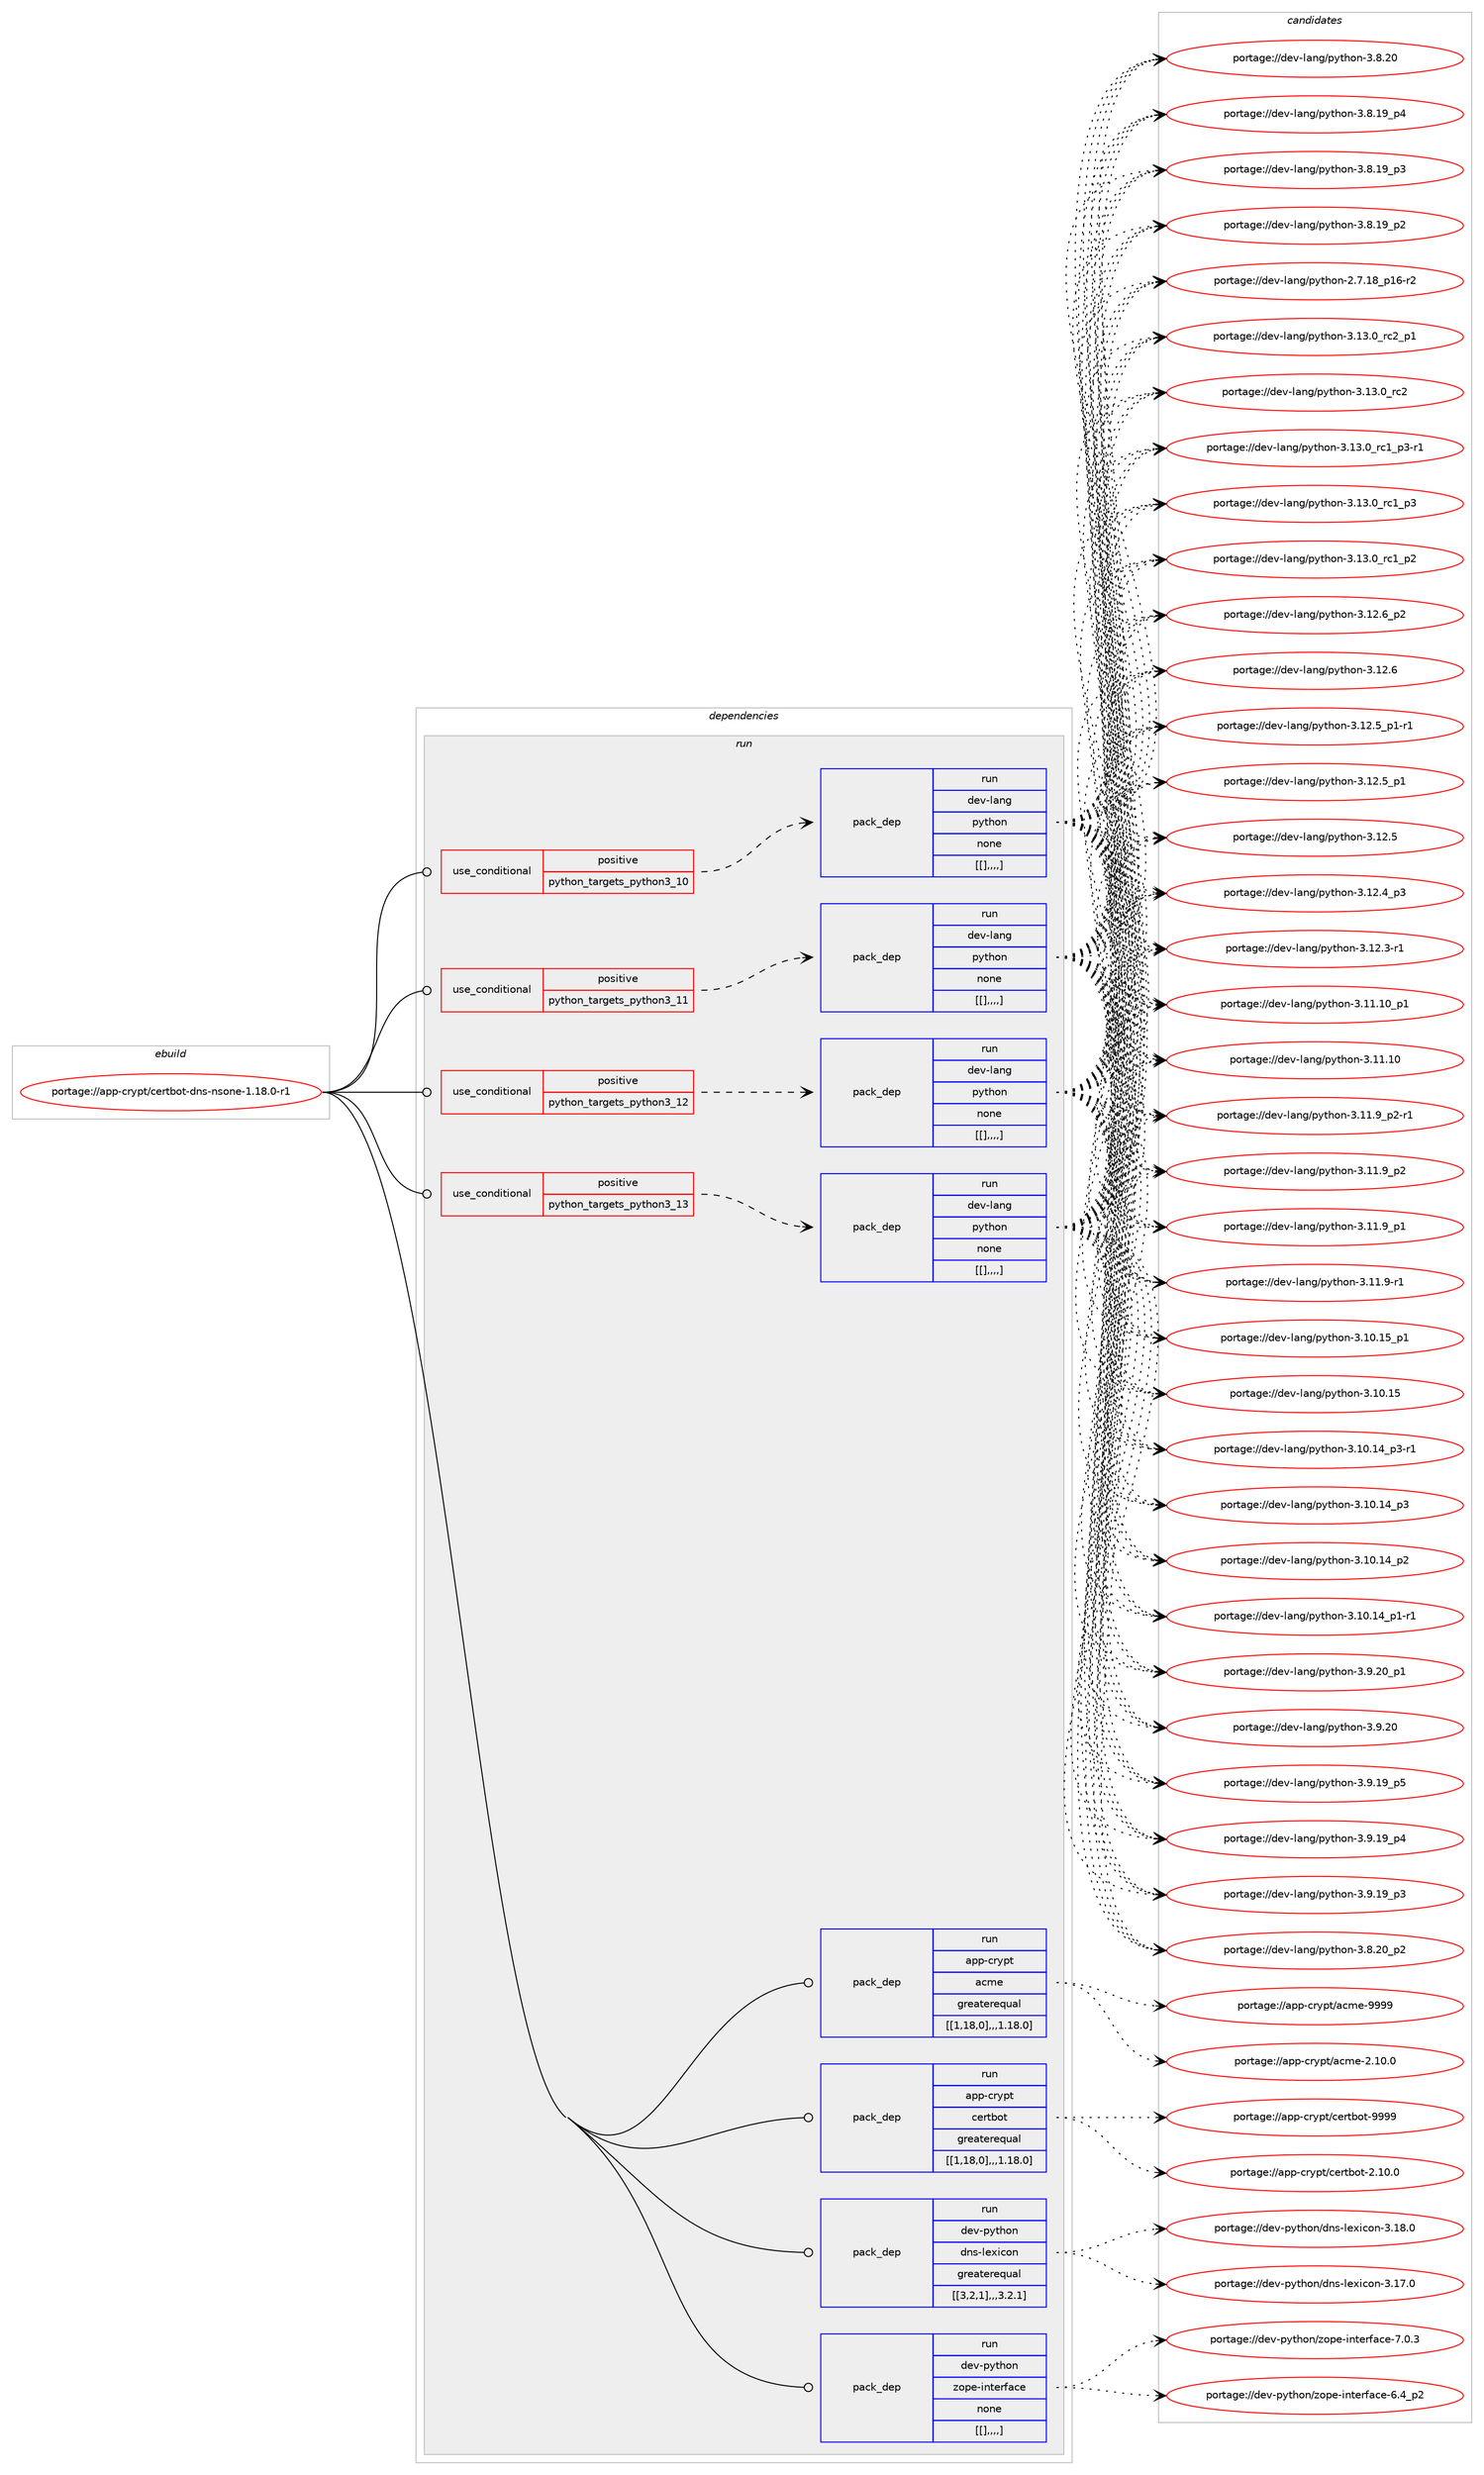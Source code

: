 digraph prolog {

# *************
# Graph options
# *************

newrank=true;
concentrate=true;
compound=true;
graph [rankdir=LR,fontname=Helvetica,fontsize=10,ranksep=1.5];#, ranksep=2.5, nodesep=0.2];
edge  [arrowhead=vee];
node  [fontname=Helvetica,fontsize=10];

# **********
# The ebuild
# **********

subgraph cluster_leftcol {
color=gray;
label=<<i>ebuild</i>>;
id [label="portage://app-crypt/certbot-dns-nsone-1.18.0-r1", color=red, width=4, href="../app-crypt/certbot-dns-nsone-1.18.0-r1.svg"];
}

# ****************
# The dependencies
# ****************

subgraph cluster_midcol {
color=gray;
label=<<i>dependencies</i>>;
subgraph cluster_compile {
fillcolor="#eeeeee";
style=filled;
label=<<i>compile</i>>;
}
subgraph cluster_compileandrun {
fillcolor="#eeeeee";
style=filled;
label=<<i>compile and run</i>>;
}
subgraph cluster_run {
fillcolor="#eeeeee";
style=filled;
label=<<i>run</i>>;
subgraph cond3543 {
dependency12906 [label=<<TABLE BORDER="0" CELLBORDER="1" CELLSPACING="0" CELLPADDING="4"><TR><TD ROWSPAN="3" CELLPADDING="10">use_conditional</TD></TR><TR><TD>positive</TD></TR><TR><TD>python_targets_python3_10</TD></TR></TABLE>>, shape=none, color=red];
subgraph pack9294 {
dependency12907 [label=<<TABLE BORDER="0" CELLBORDER="1" CELLSPACING="0" CELLPADDING="4" WIDTH="220"><TR><TD ROWSPAN="6" CELLPADDING="30">pack_dep</TD></TR><TR><TD WIDTH="110">run</TD></TR><TR><TD>dev-lang</TD></TR><TR><TD>python</TD></TR><TR><TD>none</TD></TR><TR><TD>[[],,,,]</TD></TR></TABLE>>, shape=none, color=blue];
}
dependency12906:e -> dependency12907:w [weight=20,style="dashed",arrowhead="vee"];
}
id:e -> dependency12906:w [weight=20,style="solid",arrowhead="odot"];
subgraph cond3544 {
dependency12908 [label=<<TABLE BORDER="0" CELLBORDER="1" CELLSPACING="0" CELLPADDING="4"><TR><TD ROWSPAN="3" CELLPADDING="10">use_conditional</TD></TR><TR><TD>positive</TD></TR><TR><TD>python_targets_python3_11</TD></TR></TABLE>>, shape=none, color=red];
subgraph pack9295 {
dependency12909 [label=<<TABLE BORDER="0" CELLBORDER="1" CELLSPACING="0" CELLPADDING="4" WIDTH="220"><TR><TD ROWSPAN="6" CELLPADDING="30">pack_dep</TD></TR><TR><TD WIDTH="110">run</TD></TR><TR><TD>dev-lang</TD></TR><TR><TD>python</TD></TR><TR><TD>none</TD></TR><TR><TD>[[],,,,]</TD></TR></TABLE>>, shape=none, color=blue];
}
dependency12908:e -> dependency12909:w [weight=20,style="dashed",arrowhead="vee"];
}
id:e -> dependency12908:w [weight=20,style="solid",arrowhead="odot"];
subgraph cond3545 {
dependency12910 [label=<<TABLE BORDER="0" CELLBORDER="1" CELLSPACING="0" CELLPADDING="4"><TR><TD ROWSPAN="3" CELLPADDING="10">use_conditional</TD></TR><TR><TD>positive</TD></TR><TR><TD>python_targets_python3_12</TD></TR></TABLE>>, shape=none, color=red];
subgraph pack9296 {
dependency12911 [label=<<TABLE BORDER="0" CELLBORDER="1" CELLSPACING="0" CELLPADDING="4" WIDTH="220"><TR><TD ROWSPAN="6" CELLPADDING="30">pack_dep</TD></TR><TR><TD WIDTH="110">run</TD></TR><TR><TD>dev-lang</TD></TR><TR><TD>python</TD></TR><TR><TD>none</TD></TR><TR><TD>[[],,,,]</TD></TR></TABLE>>, shape=none, color=blue];
}
dependency12910:e -> dependency12911:w [weight=20,style="dashed",arrowhead="vee"];
}
id:e -> dependency12910:w [weight=20,style="solid",arrowhead="odot"];
subgraph cond3546 {
dependency12912 [label=<<TABLE BORDER="0" CELLBORDER="1" CELLSPACING="0" CELLPADDING="4"><TR><TD ROWSPAN="3" CELLPADDING="10">use_conditional</TD></TR><TR><TD>positive</TD></TR><TR><TD>python_targets_python3_13</TD></TR></TABLE>>, shape=none, color=red];
subgraph pack9297 {
dependency12913 [label=<<TABLE BORDER="0" CELLBORDER="1" CELLSPACING="0" CELLPADDING="4" WIDTH="220"><TR><TD ROWSPAN="6" CELLPADDING="30">pack_dep</TD></TR><TR><TD WIDTH="110">run</TD></TR><TR><TD>dev-lang</TD></TR><TR><TD>python</TD></TR><TR><TD>none</TD></TR><TR><TD>[[],,,,]</TD></TR></TABLE>>, shape=none, color=blue];
}
dependency12912:e -> dependency12913:w [weight=20,style="dashed",arrowhead="vee"];
}
id:e -> dependency12912:w [weight=20,style="solid",arrowhead="odot"];
subgraph pack9298 {
dependency12914 [label=<<TABLE BORDER="0" CELLBORDER="1" CELLSPACING="0" CELLPADDING="4" WIDTH="220"><TR><TD ROWSPAN="6" CELLPADDING="30">pack_dep</TD></TR><TR><TD WIDTH="110">run</TD></TR><TR><TD>app-crypt</TD></TR><TR><TD>acme</TD></TR><TR><TD>greaterequal</TD></TR><TR><TD>[[1,18,0],,,1.18.0]</TD></TR></TABLE>>, shape=none, color=blue];
}
id:e -> dependency12914:w [weight=20,style="solid",arrowhead="odot"];
subgraph pack9299 {
dependency12915 [label=<<TABLE BORDER="0" CELLBORDER="1" CELLSPACING="0" CELLPADDING="4" WIDTH="220"><TR><TD ROWSPAN="6" CELLPADDING="30">pack_dep</TD></TR><TR><TD WIDTH="110">run</TD></TR><TR><TD>app-crypt</TD></TR><TR><TD>certbot</TD></TR><TR><TD>greaterequal</TD></TR><TR><TD>[[1,18,0],,,1.18.0]</TD></TR></TABLE>>, shape=none, color=blue];
}
id:e -> dependency12915:w [weight=20,style="solid",arrowhead="odot"];
subgraph pack9300 {
dependency12916 [label=<<TABLE BORDER="0" CELLBORDER="1" CELLSPACING="0" CELLPADDING="4" WIDTH="220"><TR><TD ROWSPAN="6" CELLPADDING="30">pack_dep</TD></TR><TR><TD WIDTH="110">run</TD></TR><TR><TD>dev-python</TD></TR><TR><TD>dns-lexicon</TD></TR><TR><TD>greaterequal</TD></TR><TR><TD>[[3,2,1],,,3.2.1]</TD></TR></TABLE>>, shape=none, color=blue];
}
id:e -> dependency12916:w [weight=20,style="solid",arrowhead="odot"];
subgraph pack9301 {
dependency12917 [label=<<TABLE BORDER="0" CELLBORDER="1" CELLSPACING="0" CELLPADDING="4" WIDTH="220"><TR><TD ROWSPAN="6" CELLPADDING="30">pack_dep</TD></TR><TR><TD WIDTH="110">run</TD></TR><TR><TD>dev-python</TD></TR><TR><TD>zope-interface</TD></TR><TR><TD>none</TD></TR><TR><TD>[[],,,,]</TD></TR></TABLE>>, shape=none, color=blue];
}
id:e -> dependency12917:w [weight=20,style="solid",arrowhead="odot"];
}
}

# **************
# The candidates
# **************

subgraph cluster_choices {
rank=same;
color=gray;
label=<<i>candidates</i>>;

subgraph choice9294 {
color=black;
nodesep=1;
choice100101118451089711010347112121116104111110455146495146489511499509511249 [label="portage://dev-lang/python-3.13.0_rc2_p1", color=red, width=4,href="../dev-lang/python-3.13.0_rc2_p1.svg"];
choice10010111845108971101034711212111610411111045514649514648951149950 [label="portage://dev-lang/python-3.13.0_rc2", color=red, width=4,href="../dev-lang/python-3.13.0_rc2.svg"];
choice1001011184510897110103471121211161041111104551464951464895114994995112514511449 [label="portage://dev-lang/python-3.13.0_rc1_p3-r1", color=red, width=4,href="../dev-lang/python-3.13.0_rc1_p3-r1.svg"];
choice100101118451089711010347112121116104111110455146495146489511499499511251 [label="portage://dev-lang/python-3.13.0_rc1_p3", color=red, width=4,href="../dev-lang/python-3.13.0_rc1_p3.svg"];
choice100101118451089711010347112121116104111110455146495146489511499499511250 [label="portage://dev-lang/python-3.13.0_rc1_p2", color=red, width=4,href="../dev-lang/python-3.13.0_rc1_p2.svg"];
choice100101118451089711010347112121116104111110455146495046549511250 [label="portage://dev-lang/python-3.12.6_p2", color=red, width=4,href="../dev-lang/python-3.12.6_p2.svg"];
choice10010111845108971101034711212111610411111045514649504654 [label="portage://dev-lang/python-3.12.6", color=red, width=4,href="../dev-lang/python-3.12.6.svg"];
choice1001011184510897110103471121211161041111104551464950465395112494511449 [label="portage://dev-lang/python-3.12.5_p1-r1", color=red, width=4,href="../dev-lang/python-3.12.5_p1-r1.svg"];
choice100101118451089711010347112121116104111110455146495046539511249 [label="portage://dev-lang/python-3.12.5_p1", color=red, width=4,href="../dev-lang/python-3.12.5_p1.svg"];
choice10010111845108971101034711212111610411111045514649504653 [label="portage://dev-lang/python-3.12.5", color=red, width=4,href="../dev-lang/python-3.12.5.svg"];
choice100101118451089711010347112121116104111110455146495046529511251 [label="portage://dev-lang/python-3.12.4_p3", color=red, width=4,href="../dev-lang/python-3.12.4_p3.svg"];
choice100101118451089711010347112121116104111110455146495046514511449 [label="portage://dev-lang/python-3.12.3-r1", color=red, width=4,href="../dev-lang/python-3.12.3-r1.svg"];
choice10010111845108971101034711212111610411111045514649494649489511249 [label="portage://dev-lang/python-3.11.10_p1", color=red, width=4,href="../dev-lang/python-3.11.10_p1.svg"];
choice1001011184510897110103471121211161041111104551464949464948 [label="portage://dev-lang/python-3.11.10", color=red, width=4,href="../dev-lang/python-3.11.10.svg"];
choice1001011184510897110103471121211161041111104551464949465795112504511449 [label="portage://dev-lang/python-3.11.9_p2-r1", color=red, width=4,href="../dev-lang/python-3.11.9_p2-r1.svg"];
choice100101118451089711010347112121116104111110455146494946579511250 [label="portage://dev-lang/python-3.11.9_p2", color=red, width=4,href="../dev-lang/python-3.11.9_p2.svg"];
choice100101118451089711010347112121116104111110455146494946579511249 [label="portage://dev-lang/python-3.11.9_p1", color=red, width=4,href="../dev-lang/python-3.11.9_p1.svg"];
choice100101118451089711010347112121116104111110455146494946574511449 [label="portage://dev-lang/python-3.11.9-r1", color=red, width=4,href="../dev-lang/python-3.11.9-r1.svg"];
choice10010111845108971101034711212111610411111045514649484649539511249 [label="portage://dev-lang/python-3.10.15_p1", color=red, width=4,href="../dev-lang/python-3.10.15_p1.svg"];
choice1001011184510897110103471121211161041111104551464948464953 [label="portage://dev-lang/python-3.10.15", color=red, width=4,href="../dev-lang/python-3.10.15.svg"];
choice100101118451089711010347112121116104111110455146494846495295112514511449 [label="portage://dev-lang/python-3.10.14_p3-r1", color=red, width=4,href="../dev-lang/python-3.10.14_p3-r1.svg"];
choice10010111845108971101034711212111610411111045514649484649529511251 [label="portage://dev-lang/python-3.10.14_p3", color=red, width=4,href="../dev-lang/python-3.10.14_p3.svg"];
choice10010111845108971101034711212111610411111045514649484649529511250 [label="portage://dev-lang/python-3.10.14_p2", color=red, width=4,href="../dev-lang/python-3.10.14_p2.svg"];
choice100101118451089711010347112121116104111110455146494846495295112494511449 [label="portage://dev-lang/python-3.10.14_p1-r1", color=red, width=4,href="../dev-lang/python-3.10.14_p1-r1.svg"];
choice100101118451089711010347112121116104111110455146574650489511249 [label="portage://dev-lang/python-3.9.20_p1", color=red, width=4,href="../dev-lang/python-3.9.20_p1.svg"];
choice10010111845108971101034711212111610411111045514657465048 [label="portage://dev-lang/python-3.9.20", color=red, width=4,href="../dev-lang/python-3.9.20.svg"];
choice100101118451089711010347112121116104111110455146574649579511253 [label="portage://dev-lang/python-3.9.19_p5", color=red, width=4,href="../dev-lang/python-3.9.19_p5.svg"];
choice100101118451089711010347112121116104111110455146574649579511252 [label="portage://dev-lang/python-3.9.19_p4", color=red, width=4,href="../dev-lang/python-3.9.19_p4.svg"];
choice100101118451089711010347112121116104111110455146574649579511251 [label="portage://dev-lang/python-3.9.19_p3", color=red, width=4,href="../dev-lang/python-3.9.19_p3.svg"];
choice100101118451089711010347112121116104111110455146564650489511250 [label="portage://dev-lang/python-3.8.20_p2", color=red, width=4,href="../dev-lang/python-3.8.20_p2.svg"];
choice10010111845108971101034711212111610411111045514656465048 [label="portage://dev-lang/python-3.8.20", color=red, width=4,href="../dev-lang/python-3.8.20.svg"];
choice100101118451089711010347112121116104111110455146564649579511252 [label="portage://dev-lang/python-3.8.19_p4", color=red, width=4,href="../dev-lang/python-3.8.19_p4.svg"];
choice100101118451089711010347112121116104111110455146564649579511251 [label="portage://dev-lang/python-3.8.19_p3", color=red, width=4,href="../dev-lang/python-3.8.19_p3.svg"];
choice100101118451089711010347112121116104111110455146564649579511250 [label="portage://dev-lang/python-3.8.19_p2", color=red, width=4,href="../dev-lang/python-3.8.19_p2.svg"];
choice100101118451089711010347112121116104111110455046554649569511249544511450 [label="portage://dev-lang/python-2.7.18_p16-r2", color=red, width=4,href="../dev-lang/python-2.7.18_p16-r2.svg"];
dependency12907:e -> choice100101118451089711010347112121116104111110455146495146489511499509511249:w [style=dotted,weight="100"];
dependency12907:e -> choice10010111845108971101034711212111610411111045514649514648951149950:w [style=dotted,weight="100"];
dependency12907:e -> choice1001011184510897110103471121211161041111104551464951464895114994995112514511449:w [style=dotted,weight="100"];
dependency12907:e -> choice100101118451089711010347112121116104111110455146495146489511499499511251:w [style=dotted,weight="100"];
dependency12907:e -> choice100101118451089711010347112121116104111110455146495146489511499499511250:w [style=dotted,weight="100"];
dependency12907:e -> choice100101118451089711010347112121116104111110455146495046549511250:w [style=dotted,weight="100"];
dependency12907:e -> choice10010111845108971101034711212111610411111045514649504654:w [style=dotted,weight="100"];
dependency12907:e -> choice1001011184510897110103471121211161041111104551464950465395112494511449:w [style=dotted,weight="100"];
dependency12907:e -> choice100101118451089711010347112121116104111110455146495046539511249:w [style=dotted,weight="100"];
dependency12907:e -> choice10010111845108971101034711212111610411111045514649504653:w [style=dotted,weight="100"];
dependency12907:e -> choice100101118451089711010347112121116104111110455146495046529511251:w [style=dotted,weight="100"];
dependency12907:e -> choice100101118451089711010347112121116104111110455146495046514511449:w [style=dotted,weight="100"];
dependency12907:e -> choice10010111845108971101034711212111610411111045514649494649489511249:w [style=dotted,weight="100"];
dependency12907:e -> choice1001011184510897110103471121211161041111104551464949464948:w [style=dotted,weight="100"];
dependency12907:e -> choice1001011184510897110103471121211161041111104551464949465795112504511449:w [style=dotted,weight="100"];
dependency12907:e -> choice100101118451089711010347112121116104111110455146494946579511250:w [style=dotted,weight="100"];
dependency12907:e -> choice100101118451089711010347112121116104111110455146494946579511249:w [style=dotted,weight="100"];
dependency12907:e -> choice100101118451089711010347112121116104111110455146494946574511449:w [style=dotted,weight="100"];
dependency12907:e -> choice10010111845108971101034711212111610411111045514649484649539511249:w [style=dotted,weight="100"];
dependency12907:e -> choice1001011184510897110103471121211161041111104551464948464953:w [style=dotted,weight="100"];
dependency12907:e -> choice100101118451089711010347112121116104111110455146494846495295112514511449:w [style=dotted,weight="100"];
dependency12907:e -> choice10010111845108971101034711212111610411111045514649484649529511251:w [style=dotted,weight="100"];
dependency12907:e -> choice10010111845108971101034711212111610411111045514649484649529511250:w [style=dotted,weight="100"];
dependency12907:e -> choice100101118451089711010347112121116104111110455146494846495295112494511449:w [style=dotted,weight="100"];
dependency12907:e -> choice100101118451089711010347112121116104111110455146574650489511249:w [style=dotted,weight="100"];
dependency12907:e -> choice10010111845108971101034711212111610411111045514657465048:w [style=dotted,weight="100"];
dependency12907:e -> choice100101118451089711010347112121116104111110455146574649579511253:w [style=dotted,weight="100"];
dependency12907:e -> choice100101118451089711010347112121116104111110455146574649579511252:w [style=dotted,weight="100"];
dependency12907:e -> choice100101118451089711010347112121116104111110455146574649579511251:w [style=dotted,weight="100"];
dependency12907:e -> choice100101118451089711010347112121116104111110455146564650489511250:w [style=dotted,weight="100"];
dependency12907:e -> choice10010111845108971101034711212111610411111045514656465048:w [style=dotted,weight="100"];
dependency12907:e -> choice100101118451089711010347112121116104111110455146564649579511252:w [style=dotted,weight="100"];
dependency12907:e -> choice100101118451089711010347112121116104111110455146564649579511251:w [style=dotted,weight="100"];
dependency12907:e -> choice100101118451089711010347112121116104111110455146564649579511250:w [style=dotted,weight="100"];
dependency12907:e -> choice100101118451089711010347112121116104111110455046554649569511249544511450:w [style=dotted,weight="100"];
}
subgraph choice9295 {
color=black;
nodesep=1;
choice100101118451089711010347112121116104111110455146495146489511499509511249 [label="portage://dev-lang/python-3.13.0_rc2_p1", color=red, width=4,href="../dev-lang/python-3.13.0_rc2_p1.svg"];
choice10010111845108971101034711212111610411111045514649514648951149950 [label="portage://dev-lang/python-3.13.0_rc2", color=red, width=4,href="../dev-lang/python-3.13.0_rc2.svg"];
choice1001011184510897110103471121211161041111104551464951464895114994995112514511449 [label="portage://dev-lang/python-3.13.0_rc1_p3-r1", color=red, width=4,href="../dev-lang/python-3.13.0_rc1_p3-r1.svg"];
choice100101118451089711010347112121116104111110455146495146489511499499511251 [label="portage://dev-lang/python-3.13.0_rc1_p3", color=red, width=4,href="../dev-lang/python-3.13.0_rc1_p3.svg"];
choice100101118451089711010347112121116104111110455146495146489511499499511250 [label="portage://dev-lang/python-3.13.0_rc1_p2", color=red, width=4,href="../dev-lang/python-3.13.0_rc1_p2.svg"];
choice100101118451089711010347112121116104111110455146495046549511250 [label="portage://dev-lang/python-3.12.6_p2", color=red, width=4,href="../dev-lang/python-3.12.6_p2.svg"];
choice10010111845108971101034711212111610411111045514649504654 [label="portage://dev-lang/python-3.12.6", color=red, width=4,href="../dev-lang/python-3.12.6.svg"];
choice1001011184510897110103471121211161041111104551464950465395112494511449 [label="portage://dev-lang/python-3.12.5_p1-r1", color=red, width=4,href="../dev-lang/python-3.12.5_p1-r1.svg"];
choice100101118451089711010347112121116104111110455146495046539511249 [label="portage://dev-lang/python-3.12.5_p1", color=red, width=4,href="../dev-lang/python-3.12.5_p1.svg"];
choice10010111845108971101034711212111610411111045514649504653 [label="portage://dev-lang/python-3.12.5", color=red, width=4,href="../dev-lang/python-3.12.5.svg"];
choice100101118451089711010347112121116104111110455146495046529511251 [label="portage://dev-lang/python-3.12.4_p3", color=red, width=4,href="../dev-lang/python-3.12.4_p3.svg"];
choice100101118451089711010347112121116104111110455146495046514511449 [label="portage://dev-lang/python-3.12.3-r1", color=red, width=4,href="../dev-lang/python-3.12.3-r1.svg"];
choice10010111845108971101034711212111610411111045514649494649489511249 [label="portage://dev-lang/python-3.11.10_p1", color=red, width=4,href="../dev-lang/python-3.11.10_p1.svg"];
choice1001011184510897110103471121211161041111104551464949464948 [label="portage://dev-lang/python-3.11.10", color=red, width=4,href="../dev-lang/python-3.11.10.svg"];
choice1001011184510897110103471121211161041111104551464949465795112504511449 [label="portage://dev-lang/python-3.11.9_p2-r1", color=red, width=4,href="../dev-lang/python-3.11.9_p2-r1.svg"];
choice100101118451089711010347112121116104111110455146494946579511250 [label="portage://dev-lang/python-3.11.9_p2", color=red, width=4,href="../dev-lang/python-3.11.9_p2.svg"];
choice100101118451089711010347112121116104111110455146494946579511249 [label="portage://dev-lang/python-3.11.9_p1", color=red, width=4,href="../dev-lang/python-3.11.9_p1.svg"];
choice100101118451089711010347112121116104111110455146494946574511449 [label="portage://dev-lang/python-3.11.9-r1", color=red, width=4,href="../dev-lang/python-3.11.9-r1.svg"];
choice10010111845108971101034711212111610411111045514649484649539511249 [label="portage://dev-lang/python-3.10.15_p1", color=red, width=4,href="../dev-lang/python-3.10.15_p1.svg"];
choice1001011184510897110103471121211161041111104551464948464953 [label="portage://dev-lang/python-3.10.15", color=red, width=4,href="../dev-lang/python-3.10.15.svg"];
choice100101118451089711010347112121116104111110455146494846495295112514511449 [label="portage://dev-lang/python-3.10.14_p3-r1", color=red, width=4,href="../dev-lang/python-3.10.14_p3-r1.svg"];
choice10010111845108971101034711212111610411111045514649484649529511251 [label="portage://dev-lang/python-3.10.14_p3", color=red, width=4,href="../dev-lang/python-3.10.14_p3.svg"];
choice10010111845108971101034711212111610411111045514649484649529511250 [label="portage://dev-lang/python-3.10.14_p2", color=red, width=4,href="../dev-lang/python-3.10.14_p2.svg"];
choice100101118451089711010347112121116104111110455146494846495295112494511449 [label="portage://dev-lang/python-3.10.14_p1-r1", color=red, width=4,href="../dev-lang/python-3.10.14_p1-r1.svg"];
choice100101118451089711010347112121116104111110455146574650489511249 [label="portage://dev-lang/python-3.9.20_p1", color=red, width=4,href="../dev-lang/python-3.9.20_p1.svg"];
choice10010111845108971101034711212111610411111045514657465048 [label="portage://dev-lang/python-3.9.20", color=red, width=4,href="../dev-lang/python-3.9.20.svg"];
choice100101118451089711010347112121116104111110455146574649579511253 [label="portage://dev-lang/python-3.9.19_p5", color=red, width=4,href="../dev-lang/python-3.9.19_p5.svg"];
choice100101118451089711010347112121116104111110455146574649579511252 [label="portage://dev-lang/python-3.9.19_p4", color=red, width=4,href="../dev-lang/python-3.9.19_p4.svg"];
choice100101118451089711010347112121116104111110455146574649579511251 [label="portage://dev-lang/python-3.9.19_p3", color=red, width=4,href="../dev-lang/python-3.9.19_p3.svg"];
choice100101118451089711010347112121116104111110455146564650489511250 [label="portage://dev-lang/python-3.8.20_p2", color=red, width=4,href="../dev-lang/python-3.8.20_p2.svg"];
choice10010111845108971101034711212111610411111045514656465048 [label="portage://dev-lang/python-3.8.20", color=red, width=4,href="../dev-lang/python-3.8.20.svg"];
choice100101118451089711010347112121116104111110455146564649579511252 [label="portage://dev-lang/python-3.8.19_p4", color=red, width=4,href="../dev-lang/python-3.8.19_p4.svg"];
choice100101118451089711010347112121116104111110455146564649579511251 [label="portage://dev-lang/python-3.8.19_p3", color=red, width=4,href="../dev-lang/python-3.8.19_p3.svg"];
choice100101118451089711010347112121116104111110455146564649579511250 [label="portage://dev-lang/python-3.8.19_p2", color=red, width=4,href="../dev-lang/python-3.8.19_p2.svg"];
choice100101118451089711010347112121116104111110455046554649569511249544511450 [label="portage://dev-lang/python-2.7.18_p16-r2", color=red, width=4,href="../dev-lang/python-2.7.18_p16-r2.svg"];
dependency12909:e -> choice100101118451089711010347112121116104111110455146495146489511499509511249:w [style=dotted,weight="100"];
dependency12909:e -> choice10010111845108971101034711212111610411111045514649514648951149950:w [style=dotted,weight="100"];
dependency12909:e -> choice1001011184510897110103471121211161041111104551464951464895114994995112514511449:w [style=dotted,weight="100"];
dependency12909:e -> choice100101118451089711010347112121116104111110455146495146489511499499511251:w [style=dotted,weight="100"];
dependency12909:e -> choice100101118451089711010347112121116104111110455146495146489511499499511250:w [style=dotted,weight="100"];
dependency12909:e -> choice100101118451089711010347112121116104111110455146495046549511250:w [style=dotted,weight="100"];
dependency12909:e -> choice10010111845108971101034711212111610411111045514649504654:w [style=dotted,weight="100"];
dependency12909:e -> choice1001011184510897110103471121211161041111104551464950465395112494511449:w [style=dotted,weight="100"];
dependency12909:e -> choice100101118451089711010347112121116104111110455146495046539511249:w [style=dotted,weight="100"];
dependency12909:e -> choice10010111845108971101034711212111610411111045514649504653:w [style=dotted,weight="100"];
dependency12909:e -> choice100101118451089711010347112121116104111110455146495046529511251:w [style=dotted,weight="100"];
dependency12909:e -> choice100101118451089711010347112121116104111110455146495046514511449:w [style=dotted,weight="100"];
dependency12909:e -> choice10010111845108971101034711212111610411111045514649494649489511249:w [style=dotted,weight="100"];
dependency12909:e -> choice1001011184510897110103471121211161041111104551464949464948:w [style=dotted,weight="100"];
dependency12909:e -> choice1001011184510897110103471121211161041111104551464949465795112504511449:w [style=dotted,weight="100"];
dependency12909:e -> choice100101118451089711010347112121116104111110455146494946579511250:w [style=dotted,weight="100"];
dependency12909:e -> choice100101118451089711010347112121116104111110455146494946579511249:w [style=dotted,weight="100"];
dependency12909:e -> choice100101118451089711010347112121116104111110455146494946574511449:w [style=dotted,weight="100"];
dependency12909:e -> choice10010111845108971101034711212111610411111045514649484649539511249:w [style=dotted,weight="100"];
dependency12909:e -> choice1001011184510897110103471121211161041111104551464948464953:w [style=dotted,weight="100"];
dependency12909:e -> choice100101118451089711010347112121116104111110455146494846495295112514511449:w [style=dotted,weight="100"];
dependency12909:e -> choice10010111845108971101034711212111610411111045514649484649529511251:w [style=dotted,weight="100"];
dependency12909:e -> choice10010111845108971101034711212111610411111045514649484649529511250:w [style=dotted,weight="100"];
dependency12909:e -> choice100101118451089711010347112121116104111110455146494846495295112494511449:w [style=dotted,weight="100"];
dependency12909:e -> choice100101118451089711010347112121116104111110455146574650489511249:w [style=dotted,weight="100"];
dependency12909:e -> choice10010111845108971101034711212111610411111045514657465048:w [style=dotted,weight="100"];
dependency12909:e -> choice100101118451089711010347112121116104111110455146574649579511253:w [style=dotted,weight="100"];
dependency12909:e -> choice100101118451089711010347112121116104111110455146574649579511252:w [style=dotted,weight="100"];
dependency12909:e -> choice100101118451089711010347112121116104111110455146574649579511251:w [style=dotted,weight="100"];
dependency12909:e -> choice100101118451089711010347112121116104111110455146564650489511250:w [style=dotted,weight="100"];
dependency12909:e -> choice10010111845108971101034711212111610411111045514656465048:w [style=dotted,weight="100"];
dependency12909:e -> choice100101118451089711010347112121116104111110455146564649579511252:w [style=dotted,weight="100"];
dependency12909:e -> choice100101118451089711010347112121116104111110455146564649579511251:w [style=dotted,weight="100"];
dependency12909:e -> choice100101118451089711010347112121116104111110455146564649579511250:w [style=dotted,weight="100"];
dependency12909:e -> choice100101118451089711010347112121116104111110455046554649569511249544511450:w [style=dotted,weight="100"];
}
subgraph choice9296 {
color=black;
nodesep=1;
choice100101118451089711010347112121116104111110455146495146489511499509511249 [label="portage://dev-lang/python-3.13.0_rc2_p1", color=red, width=4,href="../dev-lang/python-3.13.0_rc2_p1.svg"];
choice10010111845108971101034711212111610411111045514649514648951149950 [label="portage://dev-lang/python-3.13.0_rc2", color=red, width=4,href="../dev-lang/python-3.13.0_rc2.svg"];
choice1001011184510897110103471121211161041111104551464951464895114994995112514511449 [label="portage://dev-lang/python-3.13.0_rc1_p3-r1", color=red, width=4,href="../dev-lang/python-3.13.0_rc1_p3-r1.svg"];
choice100101118451089711010347112121116104111110455146495146489511499499511251 [label="portage://dev-lang/python-3.13.0_rc1_p3", color=red, width=4,href="../dev-lang/python-3.13.0_rc1_p3.svg"];
choice100101118451089711010347112121116104111110455146495146489511499499511250 [label="portage://dev-lang/python-3.13.0_rc1_p2", color=red, width=4,href="../dev-lang/python-3.13.0_rc1_p2.svg"];
choice100101118451089711010347112121116104111110455146495046549511250 [label="portage://dev-lang/python-3.12.6_p2", color=red, width=4,href="../dev-lang/python-3.12.6_p2.svg"];
choice10010111845108971101034711212111610411111045514649504654 [label="portage://dev-lang/python-3.12.6", color=red, width=4,href="../dev-lang/python-3.12.6.svg"];
choice1001011184510897110103471121211161041111104551464950465395112494511449 [label="portage://dev-lang/python-3.12.5_p1-r1", color=red, width=4,href="../dev-lang/python-3.12.5_p1-r1.svg"];
choice100101118451089711010347112121116104111110455146495046539511249 [label="portage://dev-lang/python-3.12.5_p1", color=red, width=4,href="../dev-lang/python-3.12.5_p1.svg"];
choice10010111845108971101034711212111610411111045514649504653 [label="portage://dev-lang/python-3.12.5", color=red, width=4,href="../dev-lang/python-3.12.5.svg"];
choice100101118451089711010347112121116104111110455146495046529511251 [label="portage://dev-lang/python-3.12.4_p3", color=red, width=4,href="../dev-lang/python-3.12.4_p3.svg"];
choice100101118451089711010347112121116104111110455146495046514511449 [label="portage://dev-lang/python-3.12.3-r1", color=red, width=4,href="../dev-lang/python-3.12.3-r1.svg"];
choice10010111845108971101034711212111610411111045514649494649489511249 [label="portage://dev-lang/python-3.11.10_p1", color=red, width=4,href="../dev-lang/python-3.11.10_p1.svg"];
choice1001011184510897110103471121211161041111104551464949464948 [label="portage://dev-lang/python-3.11.10", color=red, width=4,href="../dev-lang/python-3.11.10.svg"];
choice1001011184510897110103471121211161041111104551464949465795112504511449 [label="portage://dev-lang/python-3.11.9_p2-r1", color=red, width=4,href="../dev-lang/python-3.11.9_p2-r1.svg"];
choice100101118451089711010347112121116104111110455146494946579511250 [label="portage://dev-lang/python-3.11.9_p2", color=red, width=4,href="../dev-lang/python-3.11.9_p2.svg"];
choice100101118451089711010347112121116104111110455146494946579511249 [label="portage://dev-lang/python-3.11.9_p1", color=red, width=4,href="../dev-lang/python-3.11.9_p1.svg"];
choice100101118451089711010347112121116104111110455146494946574511449 [label="portage://dev-lang/python-3.11.9-r1", color=red, width=4,href="../dev-lang/python-3.11.9-r1.svg"];
choice10010111845108971101034711212111610411111045514649484649539511249 [label="portage://dev-lang/python-3.10.15_p1", color=red, width=4,href="../dev-lang/python-3.10.15_p1.svg"];
choice1001011184510897110103471121211161041111104551464948464953 [label="portage://dev-lang/python-3.10.15", color=red, width=4,href="../dev-lang/python-3.10.15.svg"];
choice100101118451089711010347112121116104111110455146494846495295112514511449 [label="portage://dev-lang/python-3.10.14_p3-r1", color=red, width=4,href="../dev-lang/python-3.10.14_p3-r1.svg"];
choice10010111845108971101034711212111610411111045514649484649529511251 [label="portage://dev-lang/python-3.10.14_p3", color=red, width=4,href="../dev-lang/python-3.10.14_p3.svg"];
choice10010111845108971101034711212111610411111045514649484649529511250 [label="portage://dev-lang/python-3.10.14_p2", color=red, width=4,href="../dev-lang/python-3.10.14_p2.svg"];
choice100101118451089711010347112121116104111110455146494846495295112494511449 [label="portage://dev-lang/python-3.10.14_p1-r1", color=red, width=4,href="../dev-lang/python-3.10.14_p1-r1.svg"];
choice100101118451089711010347112121116104111110455146574650489511249 [label="portage://dev-lang/python-3.9.20_p1", color=red, width=4,href="../dev-lang/python-3.9.20_p1.svg"];
choice10010111845108971101034711212111610411111045514657465048 [label="portage://dev-lang/python-3.9.20", color=red, width=4,href="../dev-lang/python-3.9.20.svg"];
choice100101118451089711010347112121116104111110455146574649579511253 [label="portage://dev-lang/python-3.9.19_p5", color=red, width=4,href="../dev-lang/python-3.9.19_p5.svg"];
choice100101118451089711010347112121116104111110455146574649579511252 [label="portage://dev-lang/python-3.9.19_p4", color=red, width=4,href="../dev-lang/python-3.9.19_p4.svg"];
choice100101118451089711010347112121116104111110455146574649579511251 [label="portage://dev-lang/python-3.9.19_p3", color=red, width=4,href="../dev-lang/python-3.9.19_p3.svg"];
choice100101118451089711010347112121116104111110455146564650489511250 [label="portage://dev-lang/python-3.8.20_p2", color=red, width=4,href="../dev-lang/python-3.8.20_p2.svg"];
choice10010111845108971101034711212111610411111045514656465048 [label="portage://dev-lang/python-3.8.20", color=red, width=4,href="../dev-lang/python-3.8.20.svg"];
choice100101118451089711010347112121116104111110455146564649579511252 [label="portage://dev-lang/python-3.8.19_p4", color=red, width=4,href="../dev-lang/python-3.8.19_p4.svg"];
choice100101118451089711010347112121116104111110455146564649579511251 [label="portage://dev-lang/python-3.8.19_p3", color=red, width=4,href="../dev-lang/python-3.8.19_p3.svg"];
choice100101118451089711010347112121116104111110455146564649579511250 [label="portage://dev-lang/python-3.8.19_p2", color=red, width=4,href="../dev-lang/python-3.8.19_p2.svg"];
choice100101118451089711010347112121116104111110455046554649569511249544511450 [label="portage://dev-lang/python-2.7.18_p16-r2", color=red, width=4,href="../dev-lang/python-2.7.18_p16-r2.svg"];
dependency12911:e -> choice100101118451089711010347112121116104111110455146495146489511499509511249:w [style=dotted,weight="100"];
dependency12911:e -> choice10010111845108971101034711212111610411111045514649514648951149950:w [style=dotted,weight="100"];
dependency12911:e -> choice1001011184510897110103471121211161041111104551464951464895114994995112514511449:w [style=dotted,weight="100"];
dependency12911:e -> choice100101118451089711010347112121116104111110455146495146489511499499511251:w [style=dotted,weight="100"];
dependency12911:e -> choice100101118451089711010347112121116104111110455146495146489511499499511250:w [style=dotted,weight="100"];
dependency12911:e -> choice100101118451089711010347112121116104111110455146495046549511250:w [style=dotted,weight="100"];
dependency12911:e -> choice10010111845108971101034711212111610411111045514649504654:w [style=dotted,weight="100"];
dependency12911:e -> choice1001011184510897110103471121211161041111104551464950465395112494511449:w [style=dotted,weight="100"];
dependency12911:e -> choice100101118451089711010347112121116104111110455146495046539511249:w [style=dotted,weight="100"];
dependency12911:e -> choice10010111845108971101034711212111610411111045514649504653:w [style=dotted,weight="100"];
dependency12911:e -> choice100101118451089711010347112121116104111110455146495046529511251:w [style=dotted,weight="100"];
dependency12911:e -> choice100101118451089711010347112121116104111110455146495046514511449:w [style=dotted,weight="100"];
dependency12911:e -> choice10010111845108971101034711212111610411111045514649494649489511249:w [style=dotted,weight="100"];
dependency12911:e -> choice1001011184510897110103471121211161041111104551464949464948:w [style=dotted,weight="100"];
dependency12911:e -> choice1001011184510897110103471121211161041111104551464949465795112504511449:w [style=dotted,weight="100"];
dependency12911:e -> choice100101118451089711010347112121116104111110455146494946579511250:w [style=dotted,weight="100"];
dependency12911:e -> choice100101118451089711010347112121116104111110455146494946579511249:w [style=dotted,weight="100"];
dependency12911:e -> choice100101118451089711010347112121116104111110455146494946574511449:w [style=dotted,weight="100"];
dependency12911:e -> choice10010111845108971101034711212111610411111045514649484649539511249:w [style=dotted,weight="100"];
dependency12911:e -> choice1001011184510897110103471121211161041111104551464948464953:w [style=dotted,weight="100"];
dependency12911:e -> choice100101118451089711010347112121116104111110455146494846495295112514511449:w [style=dotted,weight="100"];
dependency12911:e -> choice10010111845108971101034711212111610411111045514649484649529511251:w [style=dotted,weight="100"];
dependency12911:e -> choice10010111845108971101034711212111610411111045514649484649529511250:w [style=dotted,weight="100"];
dependency12911:e -> choice100101118451089711010347112121116104111110455146494846495295112494511449:w [style=dotted,weight="100"];
dependency12911:e -> choice100101118451089711010347112121116104111110455146574650489511249:w [style=dotted,weight="100"];
dependency12911:e -> choice10010111845108971101034711212111610411111045514657465048:w [style=dotted,weight="100"];
dependency12911:e -> choice100101118451089711010347112121116104111110455146574649579511253:w [style=dotted,weight="100"];
dependency12911:e -> choice100101118451089711010347112121116104111110455146574649579511252:w [style=dotted,weight="100"];
dependency12911:e -> choice100101118451089711010347112121116104111110455146574649579511251:w [style=dotted,weight="100"];
dependency12911:e -> choice100101118451089711010347112121116104111110455146564650489511250:w [style=dotted,weight="100"];
dependency12911:e -> choice10010111845108971101034711212111610411111045514656465048:w [style=dotted,weight="100"];
dependency12911:e -> choice100101118451089711010347112121116104111110455146564649579511252:w [style=dotted,weight="100"];
dependency12911:e -> choice100101118451089711010347112121116104111110455146564649579511251:w [style=dotted,weight="100"];
dependency12911:e -> choice100101118451089711010347112121116104111110455146564649579511250:w [style=dotted,weight="100"];
dependency12911:e -> choice100101118451089711010347112121116104111110455046554649569511249544511450:w [style=dotted,weight="100"];
}
subgraph choice9297 {
color=black;
nodesep=1;
choice100101118451089711010347112121116104111110455146495146489511499509511249 [label="portage://dev-lang/python-3.13.0_rc2_p1", color=red, width=4,href="../dev-lang/python-3.13.0_rc2_p1.svg"];
choice10010111845108971101034711212111610411111045514649514648951149950 [label="portage://dev-lang/python-3.13.0_rc2", color=red, width=4,href="../dev-lang/python-3.13.0_rc2.svg"];
choice1001011184510897110103471121211161041111104551464951464895114994995112514511449 [label="portage://dev-lang/python-3.13.0_rc1_p3-r1", color=red, width=4,href="../dev-lang/python-3.13.0_rc1_p3-r1.svg"];
choice100101118451089711010347112121116104111110455146495146489511499499511251 [label="portage://dev-lang/python-3.13.0_rc1_p3", color=red, width=4,href="../dev-lang/python-3.13.0_rc1_p3.svg"];
choice100101118451089711010347112121116104111110455146495146489511499499511250 [label="portage://dev-lang/python-3.13.0_rc1_p2", color=red, width=4,href="../dev-lang/python-3.13.0_rc1_p2.svg"];
choice100101118451089711010347112121116104111110455146495046549511250 [label="portage://dev-lang/python-3.12.6_p2", color=red, width=4,href="../dev-lang/python-3.12.6_p2.svg"];
choice10010111845108971101034711212111610411111045514649504654 [label="portage://dev-lang/python-3.12.6", color=red, width=4,href="../dev-lang/python-3.12.6.svg"];
choice1001011184510897110103471121211161041111104551464950465395112494511449 [label="portage://dev-lang/python-3.12.5_p1-r1", color=red, width=4,href="../dev-lang/python-3.12.5_p1-r1.svg"];
choice100101118451089711010347112121116104111110455146495046539511249 [label="portage://dev-lang/python-3.12.5_p1", color=red, width=4,href="../dev-lang/python-3.12.5_p1.svg"];
choice10010111845108971101034711212111610411111045514649504653 [label="portage://dev-lang/python-3.12.5", color=red, width=4,href="../dev-lang/python-3.12.5.svg"];
choice100101118451089711010347112121116104111110455146495046529511251 [label="portage://dev-lang/python-3.12.4_p3", color=red, width=4,href="../dev-lang/python-3.12.4_p3.svg"];
choice100101118451089711010347112121116104111110455146495046514511449 [label="portage://dev-lang/python-3.12.3-r1", color=red, width=4,href="../dev-lang/python-3.12.3-r1.svg"];
choice10010111845108971101034711212111610411111045514649494649489511249 [label="portage://dev-lang/python-3.11.10_p1", color=red, width=4,href="../dev-lang/python-3.11.10_p1.svg"];
choice1001011184510897110103471121211161041111104551464949464948 [label="portage://dev-lang/python-3.11.10", color=red, width=4,href="../dev-lang/python-3.11.10.svg"];
choice1001011184510897110103471121211161041111104551464949465795112504511449 [label="portage://dev-lang/python-3.11.9_p2-r1", color=red, width=4,href="../dev-lang/python-3.11.9_p2-r1.svg"];
choice100101118451089711010347112121116104111110455146494946579511250 [label="portage://dev-lang/python-3.11.9_p2", color=red, width=4,href="../dev-lang/python-3.11.9_p2.svg"];
choice100101118451089711010347112121116104111110455146494946579511249 [label="portage://dev-lang/python-3.11.9_p1", color=red, width=4,href="../dev-lang/python-3.11.9_p1.svg"];
choice100101118451089711010347112121116104111110455146494946574511449 [label="portage://dev-lang/python-3.11.9-r1", color=red, width=4,href="../dev-lang/python-3.11.9-r1.svg"];
choice10010111845108971101034711212111610411111045514649484649539511249 [label="portage://dev-lang/python-3.10.15_p1", color=red, width=4,href="../dev-lang/python-3.10.15_p1.svg"];
choice1001011184510897110103471121211161041111104551464948464953 [label="portage://dev-lang/python-3.10.15", color=red, width=4,href="../dev-lang/python-3.10.15.svg"];
choice100101118451089711010347112121116104111110455146494846495295112514511449 [label="portage://dev-lang/python-3.10.14_p3-r1", color=red, width=4,href="../dev-lang/python-3.10.14_p3-r1.svg"];
choice10010111845108971101034711212111610411111045514649484649529511251 [label="portage://dev-lang/python-3.10.14_p3", color=red, width=4,href="../dev-lang/python-3.10.14_p3.svg"];
choice10010111845108971101034711212111610411111045514649484649529511250 [label="portage://dev-lang/python-3.10.14_p2", color=red, width=4,href="../dev-lang/python-3.10.14_p2.svg"];
choice100101118451089711010347112121116104111110455146494846495295112494511449 [label="portage://dev-lang/python-3.10.14_p1-r1", color=red, width=4,href="../dev-lang/python-3.10.14_p1-r1.svg"];
choice100101118451089711010347112121116104111110455146574650489511249 [label="portage://dev-lang/python-3.9.20_p1", color=red, width=4,href="../dev-lang/python-3.9.20_p1.svg"];
choice10010111845108971101034711212111610411111045514657465048 [label="portage://dev-lang/python-3.9.20", color=red, width=4,href="../dev-lang/python-3.9.20.svg"];
choice100101118451089711010347112121116104111110455146574649579511253 [label="portage://dev-lang/python-3.9.19_p5", color=red, width=4,href="../dev-lang/python-3.9.19_p5.svg"];
choice100101118451089711010347112121116104111110455146574649579511252 [label="portage://dev-lang/python-3.9.19_p4", color=red, width=4,href="../dev-lang/python-3.9.19_p4.svg"];
choice100101118451089711010347112121116104111110455146574649579511251 [label="portage://dev-lang/python-3.9.19_p3", color=red, width=4,href="../dev-lang/python-3.9.19_p3.svg"];
choice100101118451089711010347112121116104111110455146564650489511250 [label="portage://dev-lang/python-3.8.20_p2", color=red, width=4,href="../dev-lang/python-3.8.20_p2.svg"];
choice10010111845108971101034711212111610411111045514656465048 [label="portage://dev-lang/python-3.8.20", color=red, width=4,href="../dev-lang/python-3.8.20.svg"];
choice100101118451089711010347112121116104111110455146564649579511252 [label="portage://dev-lang/python-3.8.19_p4", color=red, width=4,href="../dev-lang/python-3.8.19_p4.svg"];
choice100101118451089711010347112121116104111110455146564649579511251 [label="portage://dev-lang/python-3.8.19_p3", color=red, width=4,href="../dev-lang/python-3.8.19_p3.svg"];
choice100101118451089711010347112121116104111110455146564649579511250 [label="portage://dev-lang/python-3.8.19_p2", color=red, width=4,href="../dev-lang/python-3.8.19_p2.svg"];
choice100101118451089711010347112121116104111110455046554649569511249544511450 [label="portage://dev-lang/python-2.7.18_p16-r2", color=red, width=4,href="../dev-lang/python-2.7.18_p16-r2.svg"];
dependency12913:e -> choice100101118451089711010347112121116104111110455146495146489511499509511249:w [style=dotted,weight="100"];
dependency12913:e -> choice10010111845108971101034711212111610411111045514649514648951149950:w [style=dotted,weight="100"];
dependency12913:e -> choice1001011184510897110103471121211161041111104551464951464895114994995112514511449:w [style=dotted,weight="100"];
dependency12913:e -> choice100101118451089711010347112121116104111110455146495146489511499499511251:w [style=dotted,weight="100"];
dependency12913:e -> choice100101118451089711010347112121116104111110455146495146489511499499511250:w [style=dotted,weight="100"];
dependency12913:e -> choice100101118451089711010347112121116104111110455146495046549511250:w [style=dotted,weight="100"];
dependency12913:e -> choice10010111845108971101034711212111610411111045514649504654:w [style=dotted,weight="100"];
dependency12913:e -> choice1001011184510897110103471121211161041111104551464950465395112494511449:w [style=dotted,weight="100"];
dependency12913:e -> choice100101118451089711010347112121116104111110455146495046539511249:w [style=dotted,weight="100"];
dependency12913:e -> choice10010111845108971101034711212111610411111045514649504653:w [style=dotted,weight="100"];
dependency12913:e -> choice100101118451089711010347112121116104111110455146495046529511251:w [style=dotted,weight="100"];
dependency12913:e -> choice100101118451089711010347112121116104111110455146495046514511449:w [style=dotted,weight="100"];
dependency12913:e -> choice10010111845108971101034711212111610411111045514649494649489511249:w [style=dotted,weight="100"];
dependency12913:e -> choice1001011184510897110103471121211161041111104551464949464948:w [style=dotted,weight="100"];
dependency12913:e -> choice1001011184510897110103471121211161041111104551464949465795112504511449:w [style=dotted,weight="100"];
dependency12913:e -> choice100101118451089711010347112121116104111110455146494946579511250:w [style=dotted,weight="100"];
dependency12913:e -> choice100101118451089711010347112121116104111110455146494946579511249:w [style=dotted,weight="100"];
dependency12913:e -> choice100101118451089711010347112121116104111110455146494946574511449:w [style=dotted,weight="100"];
dependency12913:e -> choice10010111845108971101034711212111610411111045514649484649539511249:w [style=dotted,weight="100"];
dependency12913:e -> choice1001011184510897110103471121211161041111104551464948464953:w [style=dotted,weight="100"];
dependency12913:e -> choice100101118451089711010347112121116104111110455146494846495295112514511449:w [style=dotted,weight="100"];
dependency12913:e -> choice10010111845108971101034711212111610411111045514649484649529511251:w [style=dotted,weight="100"];
dependency12913:e -> choice10010111845108971101034711212111610411111045514649484649529511250:w [style=dotted,weight="100"];
dependency12913:e -> choice100101118451089711010347112121116104111110455146494846495295112494511449:w [style=dotted,weight="100"];
dependency12913:e -> choice100101118451089711010347112121116104111110455146574650489511249:w [style=dotted,weight="100"];
dependency12913:e -> choice10010111845108971101034711212111610411111045514657465048:w [style=dotted,weight="100"];
dependency12913:e -> choice100101118451089711010347112121116104111110455146574649579511253:w [style=dotted,weight="100"];
dependency12913:e -> choice100101118451089711010347112121116104111110455146574649579511252:w [style=dotted,weight="100"];
dependency12913:e -> choice100101118451089711010347112121116104111110455146574649579511251:w [style=dotted,weight="100"];
dependency12913:e -> choice100101118451089711010347112121116104111110455146564650489511250:w [style=dotted,weight="100"];
dependency12913:e -> choice10010111845108971101034711212111610411111045514656465048:w [style=dotted,weight="100"];
dependency12913:e -> choice100101118451089711010347112121116104111110455146564649579511252:w [style=dotted,weight="100"];
dependency12913:e -> choice100101118451089711010347112121116104111110455146564649579511251:w [style=dotted,weight="100"];
dependency12913:e -> choice100101118451089711010347112121116104111110455146564649579511250:w [style=dotted,weight="100"];
dependency12913:e -> choice100101118451089711010347112121116104111110455046554649569511249544511450:w [style=dotted,weight="100"];
}
subgraph choice9298 {
color=black;
nodesep=1;
choice9711211245991141211121164797991091014557575757 [label="portage://app-crypt/acme-9999", color=red, width=4,href="../app-crypt/acme-9999.svg"];
choice97112112459911412111211647979910910145504649484648 [label="portage://app-crypt/acme-2.10.0", color=red, width=4,href="../app-crypt/acme-2.10.0.svg"];
dependency12914:e -> choice9711211245991141211121164797991091014557575757:w [style=dotted,weight="100"];
dependency12914:e -> choice97112112459911412111211647979910910145504649484648:w [style=dotted,weight="100"];
}
subgraph choice9299 {
color=black;
nodesep=1;
choice9711211245991141211121164799101114116981111164557575757 [label="portage://app-crypt/certbot-9999", color=red, width=4,href="../app-crypt/certbot-9999.svg"];
choice97112112459911412111211647991011141169811111645504649484648 [label="portage://app-crypt/certbot-2.10.0", color=red, width=4,href="../app-crypt/certbot-2.10.0.svg"];
dependency12915:e -> choice9711211245991141211121164799101114116981111164557575757:w [style=dotted,weight="100"];
dependency12915:e -> choice97112112459911412111211647991011141169811111645504649484648:w [style=dotted,weight="100"];
}
subgraph choice9300 {
color=black;
nodesep=1;
choice1001011184511212111610411111047100110115451081011201059911111045514649564648 [label="portage://dev-python/dns-lexicon-3.18.0", color=red, width=4,href="../dev-python/dns-lexicon-3.18.0.svg"];
choice1001011184511212111610411111047100110115451081011201059911111045514649554648 [label="portage://dev-python/dns-lexicon-3.17.0", color=red, width=4,href="../dev-python/dns-lexicon-3.17.0.svg"];
dependency12916:e -> choice1001011184511212111610411111047100110115451081011201059911111045514649564648:w [style=dotted,weight="100"];
dependency12916:e -> choice1001011184511212111610411111047100110115451081011201059911111045514649554648:w [style=dotted,weight="100"];
}
subgraph choice9301 {
color=black;
nodesep=1;
choice1001011184511212111610411111047122111112101451051101161011141029799101455546484651 [label="portage://dev-python/zope-interface-7.0.3", color=red, width=4,href="../dev-python/zope-interface-7.0.3.svg"];
choice1001011184511212111610411111047122111112101451051101161011141029799101455446529511250 [label="portage://dev-python/zope-interface-6.4_p2", color=red, width=4,href="../dev-python/zope-interface-6.4_p2.svg"];
dependency12917:e -> choice1001011184511212111610411111047122111112101451051101161011141029799101455546484651:w [style=dotted,weight="100"];
dependency12917:e -> choice1001011184511212111610411111047122111112101451051101161011141029799101455446529511250:w [style=dotted,weight="100"];
}
}

}
